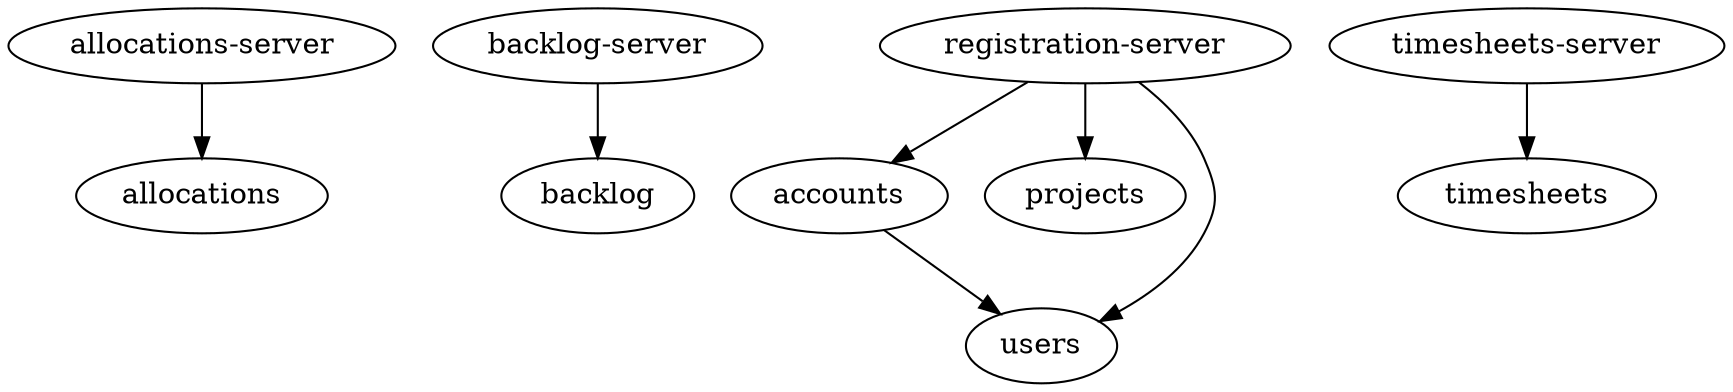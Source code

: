 digraph dependencies {
  "allocations-server" -> "allocations"
  "backlog-server" -> "backlog"
  "registration-server" -> "accounts"
  "registration-server" -> "projects"
  "registration-server" -> "users"
  "timesheets-server" -> "timesheets"
  "accounts" -> "users"
}
